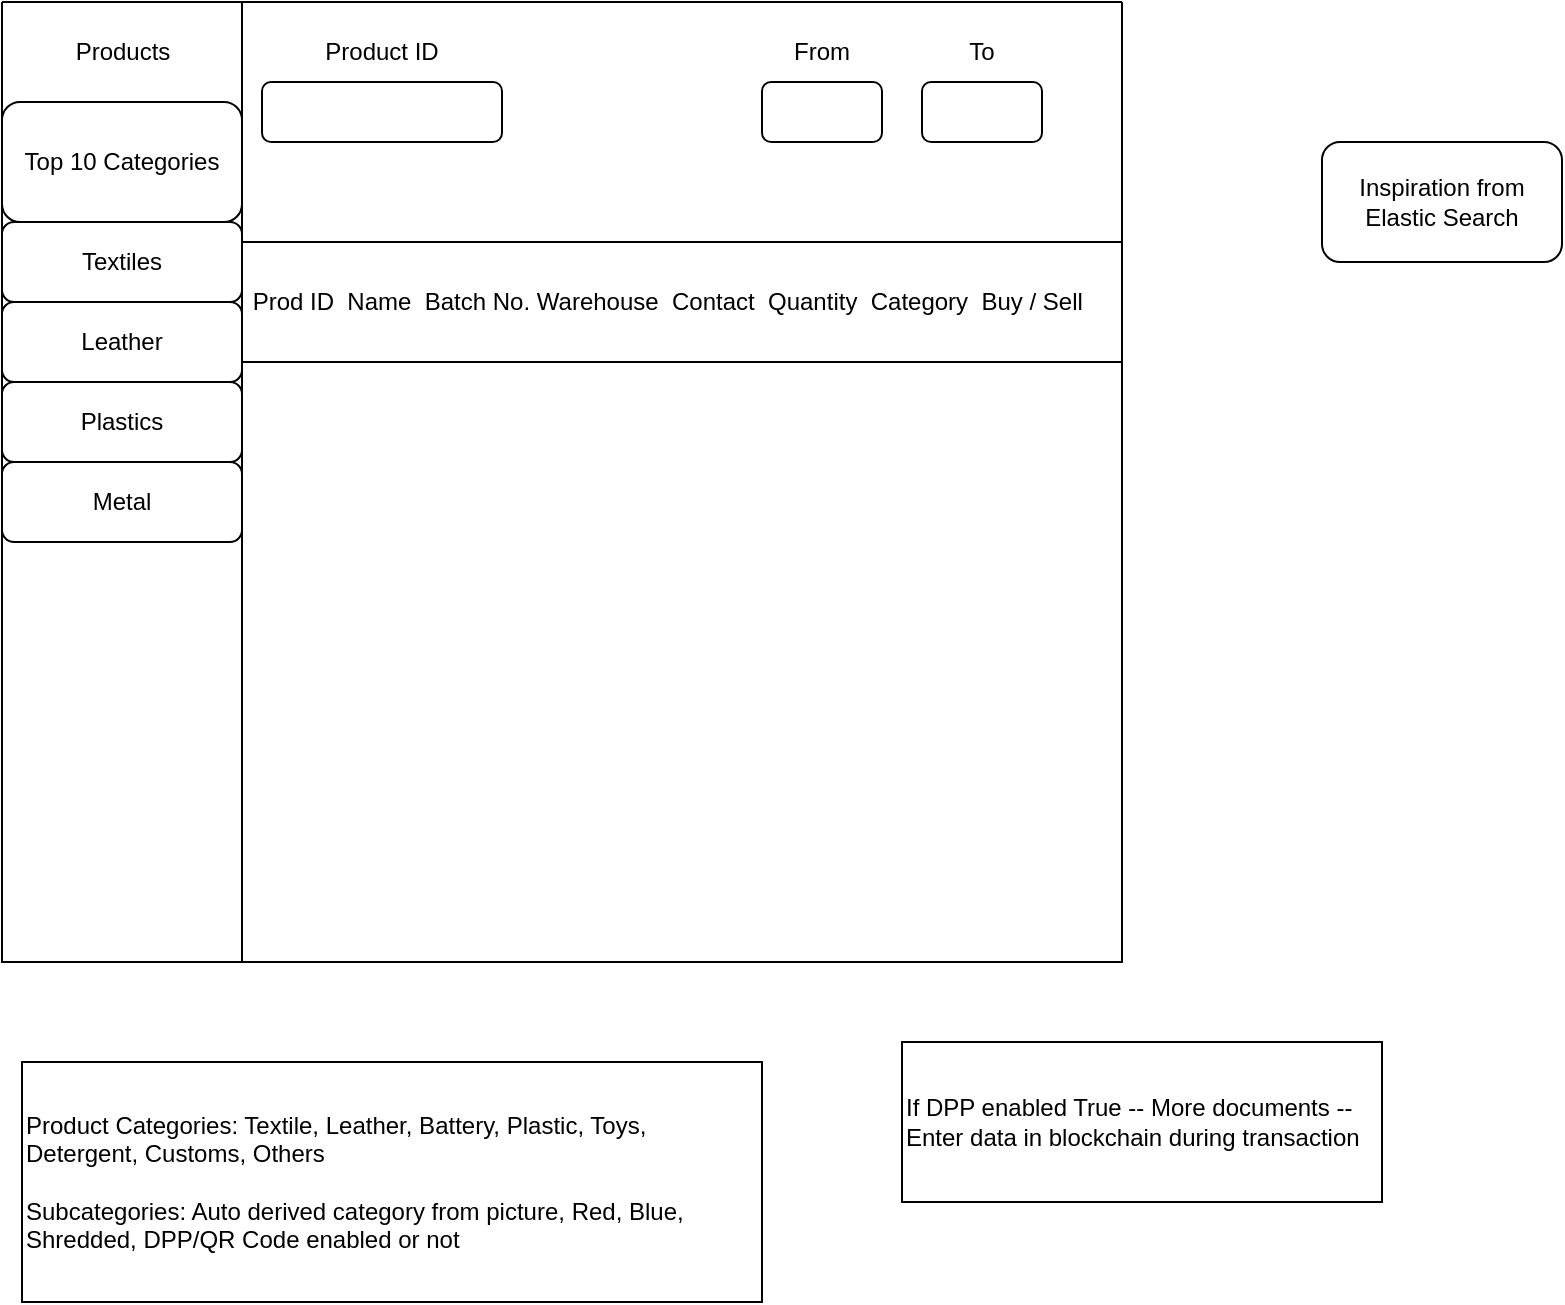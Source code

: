 <mxfile version="24.8.0">
  <diagram name="Product Page" id="jwaq4UK_6UTf6UkzIGzg">
    <mxGraphModel dx="1434" dy="784" grid="1" gridSize="10" guides="1" tooltips="1" connect="1" arrows="1" fold="1" page="1" pageScale="1" pageWidth="827" pageHeight="1169" math="0" shadow="0">
      <root>
        <mxCell id="0" />
        <mxCell id="1" parent="0" />
        <mxCell id="-N-0wt58NiBehAgQ0jAr-31" value="" style="swimlane;startSize=0;" parent="1" vertex="1">
          <mxGeometry x="30" y="40" width="560" height="480" as="geometry" />
        </mxCell>
        <mxCell id="-N-0wt58NiBehAgQ0jAr-32" value="" style="swimlane;startSize=0;" parent="-N-0wt58NiBehAgQ0jAr-31" vertex="1">
          <mxGeometry width="120" height="480" as="geometry" />
        </mxCell>
        <mxCell id="qZr0Ey1JFjmlnxxt3n6R-7" value="Products" style="text;html=1;align=center;verticalAlign=middle;resizable=0;points=[];autosize=1;strokeColor=none;fillColor=none;" vertex="1" parent="-N-0wt58NiBehAgQ0jAr-32">
          <mxGeometry x="25" y="10" width="70" height="30" as="geometry" />
        </mxCell>
        <mxCell id="qZr0Ey1JFjmlnxxt3n6R-9" value="Top 10 Categories" style="rounded=1;whiteSpace=wrap;html=1;" vertex="1" parent="-N-0wt58NiBehAgQ0jAr-32">
          <mxGeometry y="50" width="120" height="60" as="geometry" />
        </mxCell>
        <mxCell id="qZr0Ey1JFjmlnxxt3n6R-18" value="Leather" style="rounded=1;whiteSpace=wrap;html=1;" vertex="1" parent="-N-0wt58NiBehAgQ0jAr-32">
          <mxGeometry y="150" width="120" height="40" as="geometry" />
        </mxCell>
        <mxCell id="qZr0Ey1JFjmlnxxt3n6R-19" value="Plastics" style="rounded=1;whiteSpace=wrap;html=1;" vertex="1" parent="-N-0wt58NiBehAgQ0jAr-32">
          <mxGeometry y="190" width="120" height="40" as="geometry" />
        </mxCell>
        <mxCell id="qZr0Ey1JFjmlnxxt3n6R-20" value="Metal" style="rounded=1;whiteSpace=wrap;html=1;" vertex="1" parent="-N-0wt58NiBehAgQ0jAr-32">
          <mxGeometry y="230" width="120" height="40" as="geometry" />
        </mxCell>
        <mxCell id="qZr0Ey1JFjmlnxxt3n6R-17" value="Textiles" style="rounded=1;whiteSpace=wrap;html=1;" vertex="1" parent="-N-0wt58NiBehAgQ0jAr-32">
          <mxGeometry y="110" width="120" height="40" as="geometry" />
        </mxCell>
        <mxCell id="-N-0wt58NiBehAgQ0jAr-37" value="" style="endArrow=none;html=1;rounded=0;exitX=1;exitY=0.25;exitDx=0;exitDy=0;entryX=1;entryY=0.25;entryDx=0;entryDy=0;" parent="-N-0wt58NiBehAgQ0jAr-31" source="-N-0wt58NiBehAgQ0jAr-32" target="-N-0wt58NiBehAgQ0jAr-31" edge="1">
          <mxGeometry width="50" height="50" relative="1" as="geometry">
            <mxPoint x="350" y="280" as="sourcePoint" />
            <mxPoint x="400" y="230" as="targetPoint" />
          </mxGeometry>
        </mxCell>
        <mxCell id="qZr0Ey1JFjmlnxxt3n6R-10" value="" style="rounded=1;whiteSpace=wrap;html=1;" vertex="1" parent="-N-0wt58NiBehAgQ0jAr-31">
          <mxGeometry x="130" y="40" width="120" height="30" as="geometry" />
        </mxCell>
        <mxCell id="qZr0Ey1JFjmlnxxt3n6R-11" value="Product ID" style="text;html=1;align=center;verticalAlign=middle;whiteSpace=wrap;rounded=0;" vertex="1" parent="-N-0wt58NiBehAgQ0jAr-31">
          <mxGeometry x="160" y="10" width="60" height="30" as="geometry" />
        </mxCell>
        <mxCell id="qZr0Ey1JFjmlnxxt3n6R-12" value="" style="rounded=1;whiteSpace=wrap;html=1;" vertex="1" parent="-N-0wt58NiBehAgQ0jAr-31">
          <mxGeometry x="380" y="40" width="60" height="30" as="geometry" />
        </mxCell>
        <mxCell id="qZr0Ey1JFjmlnxxt3n6R-13" value="From" style="text;html=1;align=center;verticalAlign=middle;whiteSpace=wrap;rounded=0;" vertex="1" parent="-N-0wt58NiBehAgQ0jAr-31">
          <mxGeometry x="380" y="10" width="60" height="30" as="geometry" />
        </mxCell>
        <mxCell id="qZr0Ey1JFjmlnxxt3n6R-14" value="" style="rounded=1;whiteSpace=wrap;html=1;" vertex="1" parent="-N-0wt58NiBehAgQ0jAr-31">
          <mxGeometry x="460" y="40" width="60" height="30" as="geometry" />
        </mxCell>
        <mxCell id="qZr0Ey1JFjmlnxxt3n6R-15" value="To" style="text;html=1;align=center;verticalAlign=middle;whiteSpace=wrap;rounded=0;" vertex="1" parent="-N-0wt58NiBehAgQ0jAr-31">
          <mxGeometry x="460" y="10" width="60" height="30" as="geometry" />
        </mxCell>
        <mxCell id="qZr0Ey1JFjmlnxxt3n6R-22" value="&amp;nbsp;Prod ID&amp;nbsp; Name&amp;nbsp; Batch No. Warehouse&amp;nbsp; Contact&amp;nbsp; Quantity&amp;nbsp; Category&amp;nbsp; Buy / Sell" style="whiteSpace=wrap;html=1;align=left;" vertex="1" parent="-N-0wt58NiBehAgQ0jAr-31">
          <mxGeometry x="120" y="120" width="440" height="60" as="geometry" />
        </mxCell>
        <mxCell id="qZr0Ey1JFjmlnxxt3n6R-16" value="Inspiration from Elastic Search" style="rounded=1;whiteSpace=wrap;html=1;" vertex="1" parent="1">
          <mxGeometry x="690" y="110" width="120" height="60" as="geometry" />
        </mxCell>
        <mxCell id="qZr0Ey1JFjmlnxxt3n6R-24" value="Product Categories: Textile, Leather, Battery, Plastic, Toys, Detergent, Customs, Others&lt;div&gt;&lt;br&gt;&lt;/div&gt;&lt;div&gt;Subcategories: Auto derived category from picture, Red, Blue, Shredded, DPP/QR Code enabled or not&lt;/div&gt;" style="rounded=0;whiteSpace=wrap;html=1;align=left;" vertex="1" parent="1">
          <mxGeometry x="40" y="570" width="370" height="120" as="geometry" />
        </mxCell>
        <mxCell id="qZr0Ey1JFjmlnxxt3n6R-25" value="If DPP enabled True -- More documents -- Enter data in blockchain during transaction" style="rounded=0;whiteSpace=wrap;html=1;align=left;" vertex="1" parent="1">
          <mxGeometry x="480" y="560" width="240" height="80" as="geometry" />
        </mxCell>
      </root>
    </mxGraphModel>
  </diagram>
</mxfile>

